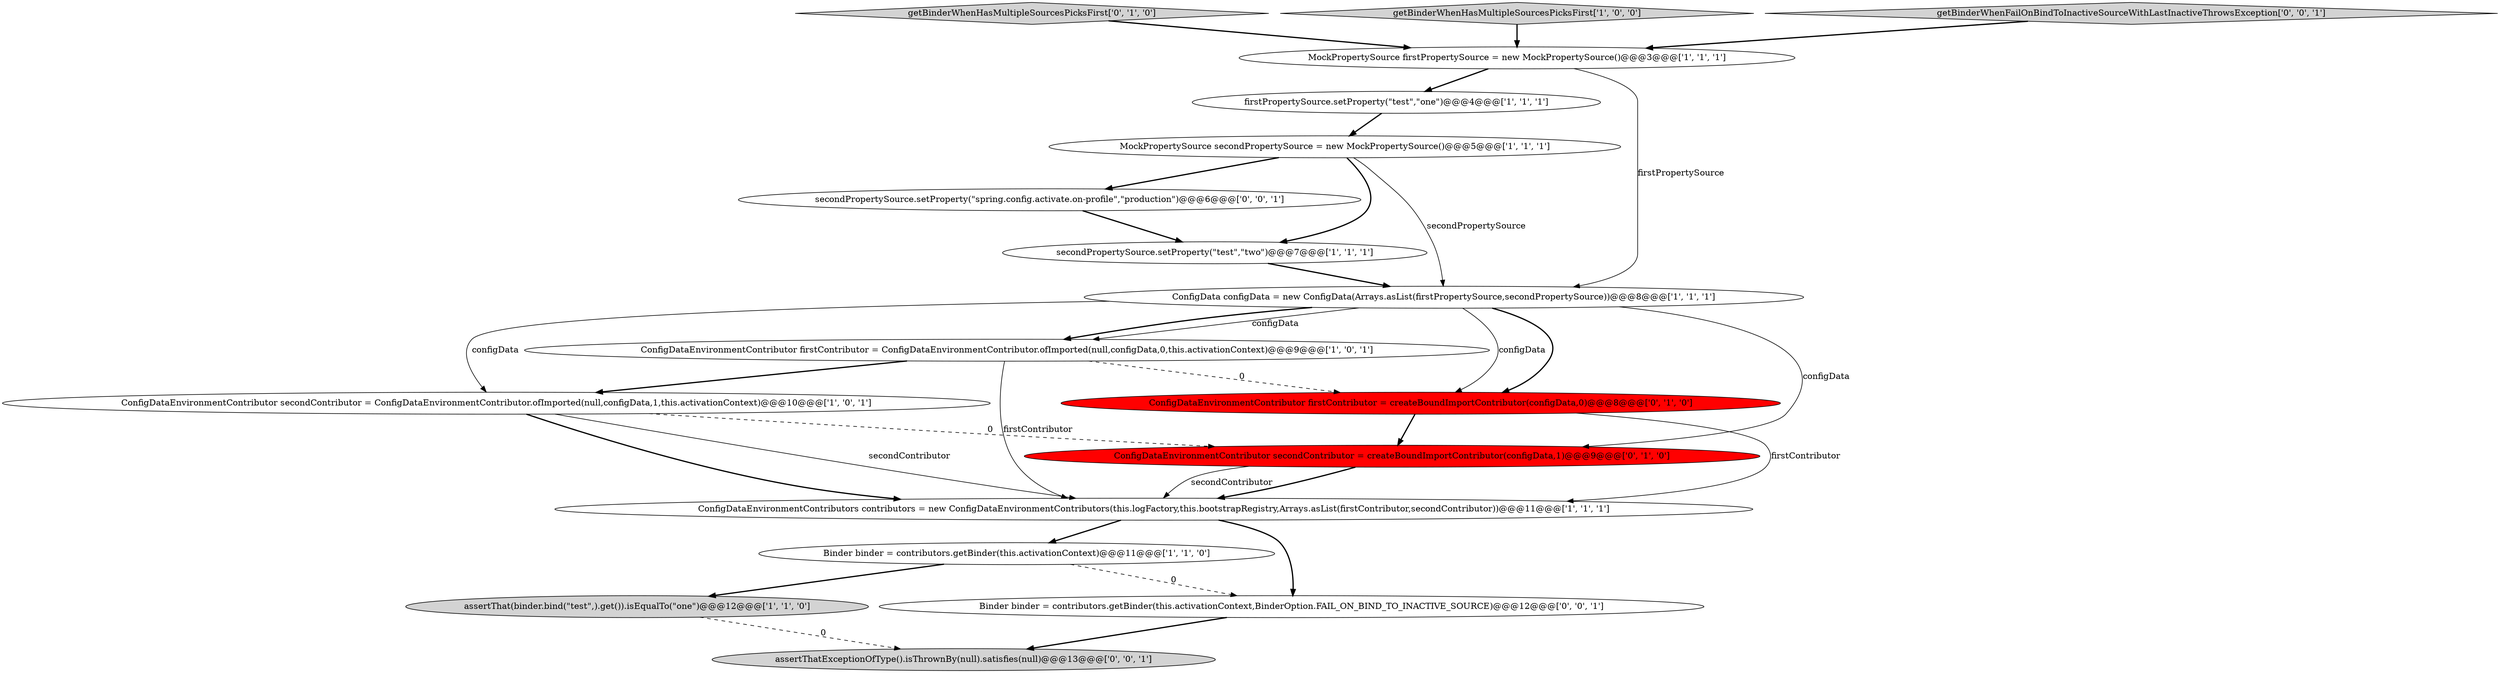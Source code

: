 digraph {
1 [style = filled, label = "assertThat(binder.bind(\"test\",).get()).isEqualTo(\"one\")@@@12@@@['1', '1', '0']", fillcolor = lightgray, shape = ellipse image = "AAA0AAABBB1BBB"];
7 [style = filled, label = "secondPropertySource.setProperty(\"test\",\"two\")@@@7@@@['1', '1', '1']", fillcolor = white, shape = ellipse image = "AAA0AAABBB1BBB"];
11 [style = filled, label = "ConfigDataEnvironmentContributor secondContributor = createBoundImportContributor(configData,1)@@@9@@@['0', '1', '0']", fillcolor = red, shape = ellipse image = "AAA1AAABBB2BBB"];
14 [style = filled, label = "Binder binder = contributors.getBinder(this.activationContext,BinderOption.FAIL_ON_BIND_TO_INACTIVE_SOURCE)@@@12@@@['0', '0', '1']", fillcolor = white, shape = ellipse image = "AAA0AAABBB3BBB"];
0 [style = filled, label = "MockPropertySource firstPropertySource = new MockPropertySource()@@@3@@@['1', '1', '1']", fillcolor = white, shape = ellipse image = "AAA0AAABBB1BBB"];
13 [style = filled, label = "getBinderWhenHasMultipleSourcesPicksFirst['0', '1', '0']", fillcolor = lightgray, shape = diamond image = "AAA0AAABBB2BBB"];
15 [style = filled, label = "assertThatExceptionOfType().isThrownBy(null).satisfies(null)@@@13@@@['0', '0', '1']", fillcolor = lightgray, shape = ellipse image = "AAA0AAABBB3BBB"];
16 [style = filled, label = "secondPropertySource.setProperty(\"spring.config.activate.on-profile\",\"production\")@@@6@@@['0', '0', '1']", fillcolor = white, shape = ellipse image = "AAA0AAABBB3BBB"];
2 [style = filled, label = "ConfigDataEnvironmentContributor secondContributor = ConfigDataEnvironmentContributor.ofImported(null,configData,1,this.activationContext)@@@10@@@['1', '0', '1']", fillcolor = white, shape = ellipse image = "AAA0AAABBB1BBB"];
3 [style = filled, label = "getBinderWhenHasMultipleSourcesPicksFirst['1', '0', '0']", fillcolor = lightgray, shape = diamond image = "AAA0AAABBB1BBB"];
9 [style = filled, label = "ConfigDataEnvironmentContributors contributors = new ConfigDataEnvironmentContributors(this.logFactory,this.bootstrapRegistry,Arrays.asList(firstContributor,secondContributor))@@@11@@@['1', '1', '1']", fillcolor = white, shape = ellipse image = "AAA0AAABBB1BBB"];
17 [style = filled, label = "getBinderWhenFailOnBindToInactiveSourceWithLastInactiveThrowsException['0', '0', '1']", fillcolor = lightgray, shape = diamond image = "AAA0AAABBB3BBB"];
10 [style = filled, label = "MockPropertySource secondPropertySource = new MockPropertySource()@@@5@@@['1', '1', '1']", fillcolor = white, shape = ellipse image = "AAA0AAABBB1BBB"];
8 [style = filled, label = "ConfigDataEnvironmentContributor firstContributor = ConfigDataEnvironmentContributor.ofImported(null,configData,0,this.activationContext)@@@9@@@['1', '0', '1']", fillcolor = white, shape = ellipse image = "AAA0AAABBB1BBB"];
12 [style = filled, label = "ConfigDataEnvironmentContributor firstContributor = createBoundImportContributor(configData,0)@@@8@@@['0', '1', '0']", fillcolor = red, shape = ellipse image = "AAA1AAABBB2BBB"];
5 [style = filled, label = "Binder binder = contributors.getBinder(this.activationContext)@@@11@@@['1', '1', '0']", fillcolor = white, shape = ellipse image = "AAA0AAABBB1BBB"];
4 [style = filled, label = "ConfigData configData = new ConfigData(Arrays.asList(firstPropertySource,secondPropertySource))@@@8@@@['1', '1', '1']", fillcolor = white, shape = ellipse image = "AAA0AAABBB1BBB"];
6 [style = filled, label = "firstPropertySource.setProperty(\"test\",\"one\")@@@4@@@['1', '1', '1']", fillcolor = white, shape = ellipse image = "AAA0AAABBB1BBB"];
5->14 [style = dashed, label="0"];
0->6 [style = bold, label=""];
4->12 [style = solid, label="configData"];
12->9 [style = solid, label="firstContributor"];
1->15 [style = dashed, label="0"];
12->11 [style = bold, label=""];
16->7 [style = bold, label=""];
8->12 [style = dashed, label="0"];
7->4 [style = bold, label=""];
2->9 [style = bold, label=""];
2->9 [style = solid, label="secondContributor"];
11->9 [style = bold, label=""];
10->7 [style = bold, label=""];
3->0 [style = bold, label=""];
4->11 [style = solid, label="configData"];
10->4 [style = solid, label="secondPropertySource"];
4->8 [style = solid, label="configData"];
5->1 [style = bold, label=""];
17->0 [style = bold, label=""];
10->16 [style = bold, label=""];
8->2 [style = bold, label=""];
4->2 [style = solid, label="configData"];
11->9 [style = solid, label="secondContributor"];
6->10 [style = bold, label=""];
8->9 [style = solid, label="firstContributor"];
9->14 [style = bold, label=""];
9->5 [style = bold, label=""];
4->12 [style = bold, label=""];
4->8 [style = bold, label=""];
2->11 [style = dashed, label="0"];
14->15 [style = bold, label=""];
0->4 [style = solid, label="firstPropertySource"];
13->0 [style = bold, label=""];
}
